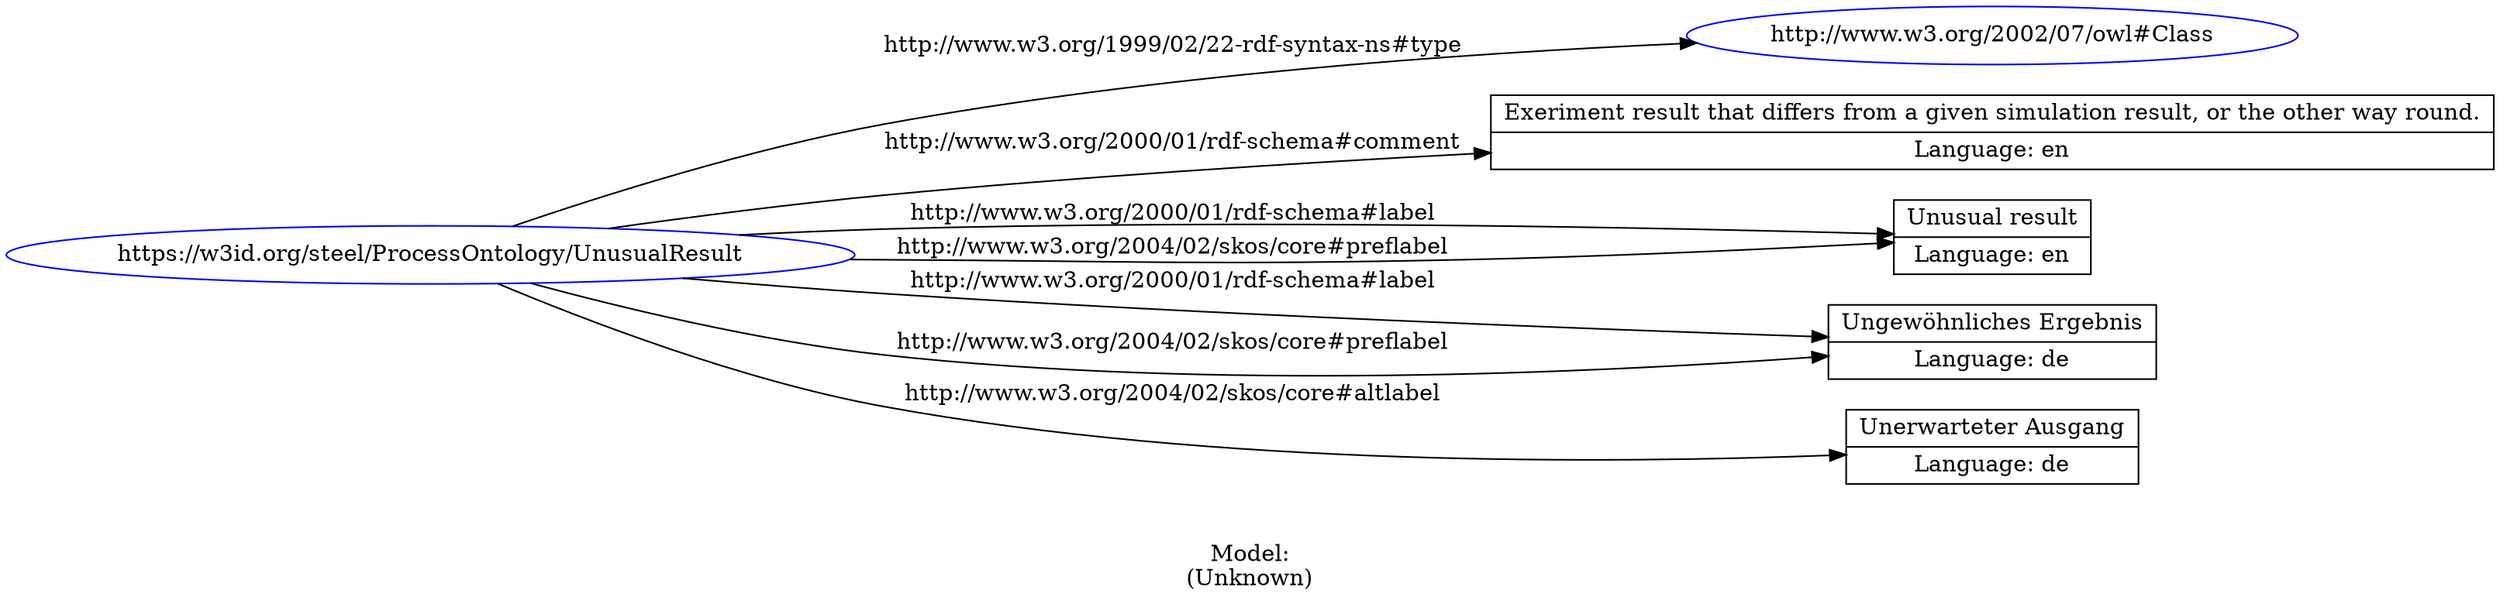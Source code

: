 digraph {
	rankdir = LR;
	charset="utf-8";

	"Rhttps://w3id.org/steel/ProcessOntology/UnusualResult" -> "Rhttp://www.w3.org/2002/07/owl#Class" [ label="http://www.w3.org/1999/02/22-rdf-syntax-ns#type" ];
	"Rhttps://w3id.org/steel/ProcessOntology/UnusualResult" -> "LExeriment result that differs from a given simulation result, or the other way round.|Language: en" [ label="http://www.w3.org/2000/01/rdf-schema#comment" ];
	"Rhttps://w3id.org/steel/ProcessOntology/UnusualResult" -> "LUnusual result|Language: en" [ label="http://www.w3.org/2000/01/rdf-schema#label" ];
	"Rhttps://w3id.org/steel/ProcessOntology/UnusualResult" -> "LUngewöhnliches Ergebnis|Language: de" [ label="http://www.w3.org/2000/01/rdf-schema#label" ];
	"Rhttps://w3id.org/steel/ProcessOntology/UnusualResult" -> "LUnerwarteter Ausgang|Language: de" [ label="http://www.w3.org/2004/02/skos/core#altlabel" ];
	"Rhttps://w3id.org/steel/ProcessOntology/UnusualResult" -> "LUnusual result|Language: en" [ label="http://www.w3.org/2004/02/skos/core#preflabel" ];
	"Rhttps://w3id.org/steel/ProcessOntology/UnusualResult" -> "LUngewöhnliches Ergebnis|Language: de" [ label="http://www.w3.org/2004/02/skos/core#preflabel" ];

	// Resources
	"Rhttps://w3id.org/steel/ProcessOntology/UnusualResult" [ label="https://w3id.org/steel/ProcessOntology/UnusualResult", shape = ellipse, color = blue ];
	"Rhttp://www.w3.org/2002/07/owl#Class" [ label="http://www.w3.org/2002/07/owl#Class", shape = ellipse, color = blue ];

	// Anonymous nodes

	// Literals
	"LExeriment result that differs from a given simulation result, or the other way round.|Language: en" [ label="Exeriment result that differs from a given simulation result, or the other way round.|Language: en", shape = record ];
	"LUnusual result|Language: en" [ label="Unusual result|Language: en", shape = record ];
	"LUngewöhnliches Ergebnis|Language: de" [ label="Ungewöhnliches Ergebnis|Language: de", shape = record ];
	"LUnerwarteter Ausgang|Language: de" [ label="Unerwarteter Ausgang|Language: de", shape = record ];

	label="\n\nModel:\n(Unknown)";
}
